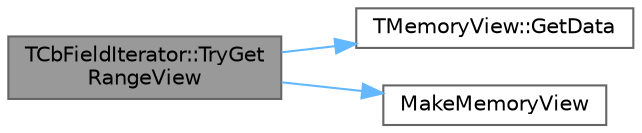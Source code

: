 digraph "TCbFieldIterator::TryGetRangeView"
{
 // INTERACTIVE_SVG=YES
 // LATEX_PDF_SIZE
  bgcolor="transparent";
  edge [fontname=Helvetica,fontsize=10,labelfontname=Helvetica,labelfontsize=10];
  node [fontname=Helvetica,fontsize=10,shape=box,height=0.2,width=0.4];
  rankdir="LR";
  Node1 [id="Node000001",label="TCbFieldIterator::TryGet\lRangeView",height=0.2,width=0.4,color="gray40", fillcolor="grey60", style="filled", fontcolor="black",tooltip="Try to get a view of every field in the range as they would be serialized."];
  Node1 -> Node2 [id="edge1_Node000001_Node000002",color="steelblue1",style="solid",tooltip=" "];
  Node2 [id="Node000002",label="TMemoryView::GetData",height=0.2,width=0.4,color="grey40", fillcolor="white", style="filled",URL="$d9/dc5/classTMemoryView.html#a1f4a324bff7619e721a816b2adb17850",tooltip="Returns a pointer to the start of the view."];
  Node1 -> Node3 [id="edge2_Node000001_Node000003",color="steelblue1",style="solid",tooltip=" "];
  Node3 [id="Node000003",label="MakeMemoryView",height=0.2,width=0.4,color="grey40", fillcolor="white", style="filled",URL="$db/d99/MemoryView_8h.html#a3f29c29614c21c76fac21d51295c1543",tooltip="Make a non-owning mutable view of Size bytes starting at Data."];
}
